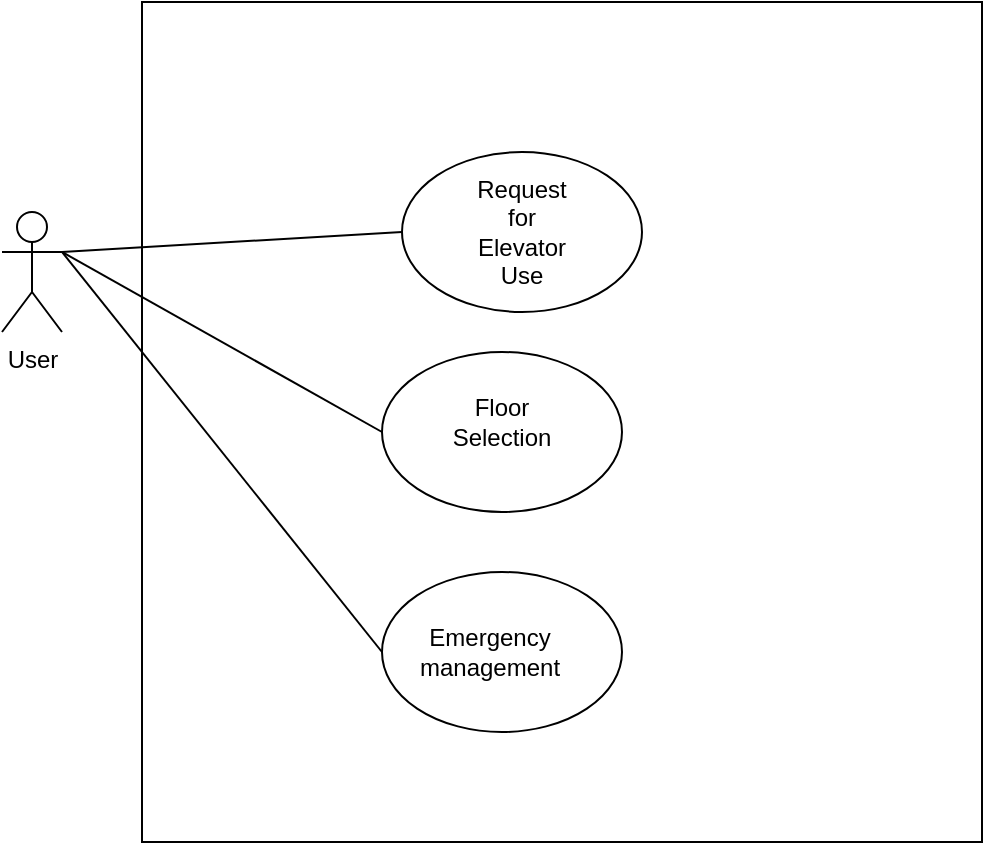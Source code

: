 <mxfile version="16.5.6" type="device"><diagram id="s4YRlG293fduKFnR766L" name="Page-1"><mxGraphModel dx="868" dy="393" grid="1" gridSize="10" guides="1" tooltips="1" connect="1" arrows="1" fold="1" page="1" pageScale="1" pageWidth="827" pageHeight="1169" math="0" shadow="0"><root><mxCell id="0"/><mxCell id="1" parent="0"/><mxCell id="K4-NN98A7WdNnXDkEsIk-1" value="User" style="shape=umlActor;verticalLabelPosition=bottom;verticalAlign=top;html=1;outlineConnect=0;" vertex="1" parent="1"><mxGeometry x="140" y="140" width="30" height="60" as="geometry"/></mxCell><mxCell id="K4-NN98A7WdNnXDkEsIk-3" value="" style="whiteSpace=wrap;html=1;aspect=fixed;" vertex="1" parent="1"><mxGeometry x="210" y="35" width="420" height="420" as="geometry"/></mxCell><mxCell id="K4-NN98A7WdNnXDkEsIk-4" value="" style="endArrow=none;html=1;rounded=0;exitX=1;exitY=0.333;exitDx=0;exitDy=0;exitPerimeter=0;entryX=0;entryY=0.5;entryDx=0;entryDy=0;" edge="1" parent="1" source="K4-NN98A7WdNnXDkEsIk-1" target="K4-NN98A7WdNnXDkEsIk-5"><mxGeometry width="50" height="50" relative="1" as="geometry"><mxPoint x="390" y="260" as="sourcePoint"/><mxPoint x="440" y="210" as="targetPoint"/></mxGeometry></mxCell><mxCell id="K4-NN98A7WdNnXDkEsIk-5" value="" style="ellipse;whiteSpace=wrap;html=1;" vertex="1" parent="1"><mxGeometry x="340" y="110" width="120" height="80" as="geometry"/></mxCell><mxCell id="K4-NN98A7WdNnXDkEsIk-6" value="Request for Elevator Use" style="text;html=1;strokeColor=none;fillColor=none;align=center;verticalAlign=middle;whiteSpace=wrap;rounded=0;" vertex="1" parent="1"><mxGeometry x="370" y="135" width="60" height="30" as="geometry"/></mxCell><mxCell id="K4-NN98A7WdNnXDkEsIk-7" value="" style="ellipse;whiteSpace=wrap;html=1;" vertex="1" parent="1"><mxGeometry x="330" y="210" width="120" height="80" as="geometry"/></mxCell><mxCell id="K4-NN98A7WdNnXDkEsIk-8" value="Floor Selection" style="text;html=1;strokeColor=none;fillColor=none;align=center;verticalAlign=middle;whiteSpace=wrap;rounded=0;" vertex="1" parent="1"><mxGeometry x="360" y="230" width="60" height="30" as="geometry"/></mxCell><mxCell id="K4-NN98A7WdNnXDkEsIk-9" value="" style="endArrow=none;html=1;rounded=0;exitX=1;exitY=0.333;exitDx=0;exitDy=0;exitPerimeter=0;entryX=0;entryY=0.5;entryDx=0;entryDy=0;" edge="1" parent="1" source="K4-NN98A7WdNnXDkEsIk-1" target="K4-NN98A7WdNnXDkEsIk-7"><mxGeometry width="50" height="50" relative="1" as="geometry"><mxPoint x="180" y="170" as="sourcePoint"/><mxPoint x="350" y="160" as="targetPoint"/></mxGeometry></mxCell><mxCell id="K4-NN98A7WdNnXDkEsIk-10" value="" style="ellipse;whiteSpace=wrap;html=1;" vertex="1" parent="1"><mxGeometry x="330" y="320" width="120" height="80" as="geometry"/></mxCell><mxCell id="K4-NN98A7WdNnXDkEsIk-11" value="Emergency management" style="text;html=1;strokeColor=none;fillColor=none;align=center;verticalAlign=middle;whiteSpace=wrap;rounded=0;" vertex="1" parent="1"><mxGeometry x="354" y="345" width="60" height="30" as="geometry"/></mxCell><mxCell id="K4-NN98A7WdNnXDkEsIk-12" value="" style="endArrow=none;html=1;rounded=0;exitX=1;exitY=0.333;exitDx=0;exitDy=0;exitPerimeter=0;entryX=0;entryY=0.5;entryDx=0;entryDy=0;" edge="1" parent="1" source="K4-NN98A7WdNnXDkEsIk-1" target="K4-NN98A7WdNnXDkEsIk-10"><mxGeometry width="50" height="50" relative="1" as="geometry"><mxPoint x="180" y="170" as="sourcePoint"/><mxPoint x="340" y="260" as="targetPoint"/></mxGeometry></mxCell></root></mxGraphModel></diagram></mxfile>
